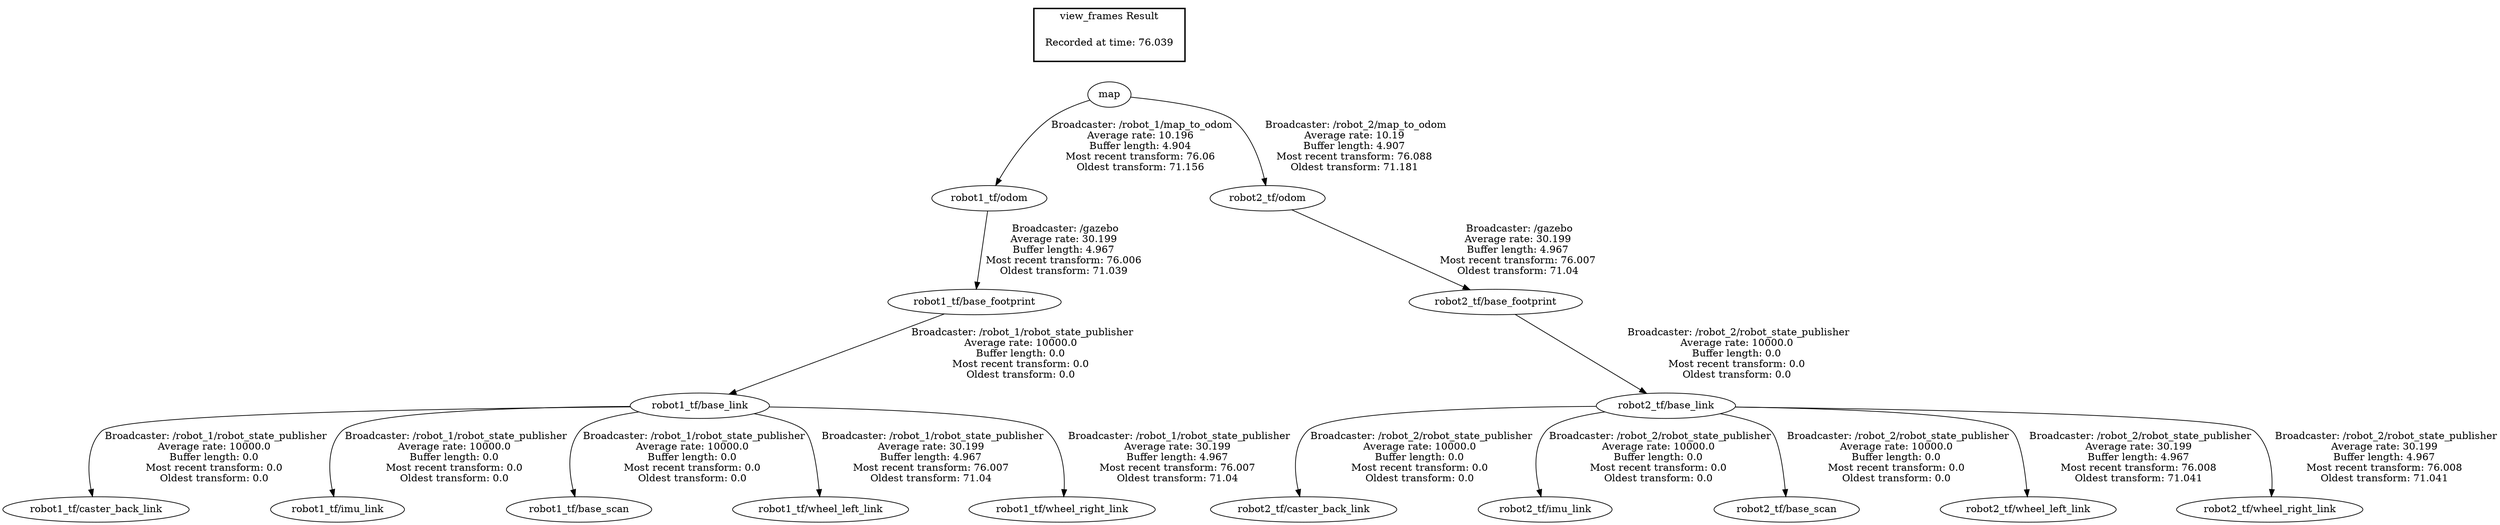 digraph G {
"robot1_tf/base_footprint" -> "robot1_tf/base_link"[label=" Broadcaster: /robot_1/robot_state_publisher\nAverage rate: 10000.0\nBuffer length: 0.0\nMost recent transform: 0.0\nOldest transform: 0.0\n"];
"robot1_tf/odom" -> "robot1_tf/base_footprint"[label=" Broadcaster: /gazebo\nAverage rate: 30.199\nBuffer length: 4.967\nMost recent transform: 76.006\nOldest transform: 71.039\n"];
"robot1_tf/base_link" -> "robot1_tf/caster_back_link"[label=" Broadcaster: /robot_1/robot_state_publisher\nAverage rate: 10000.0\nBuffer length: 0.0\nMost recent transform: 0.0\nOldest transform: 0.0\n"];
"robot1_tf/base_link" -> "robot1_tf/imu_link"[label=" Broadcaster: /robot_1/robot_state_publisher\nAverage rate: 10000.0\nBuffer length: 0.0\nMost recent transform: 0.0\nOldest transform: 0.0\n"];
"robot1_tf/base_link" -> "robot1_tf/base_scan"[label=" Broadcaster: /robot_1/robot_state_publisher\nAverage rate: 10000.0\nBuffer length: 0.0\nMost recent transform: 0.0\nOldest transform: 0.0\n"];
"robot2_tf/base_footprint" -> "robot2_tf/base_link"[label=" Broadcaster: /robot_2/robot_state_publisher\nAverage rate: 10000.0\nBuffer length: 0.0\nMost recent transform: 0.0\nOldest transform: 0.0\n"];
"robot2_tf/odom" -> "robot2_tf/base_footprint"[label=" Broadcaster: /gazebo\nAverage rate: 30.199\nBuffer length: 4.967\nMost recent transform: 76.007\nOldest transform: 71.04\n"];
"robot2_tf/base_link" -> "robot2_tf/caster_back_link"[label=" Broadcaster: /robot_2/robot_state_publisher\nAverage rate: 10000.0\nBuffer length: 0.0\nMost recent transform: 0.0\nOldest transform: 0.0\n"];
"robot2_tf/base_link" -> "robot2_tf/imu_link"[label=" Broadcaster: /robot_2/robot_state_publisher\nAverage rate: 10000.0\nBuffer length: 0.0\nMost recent transform: 0.0\nOldest transform: 0.0\n"];
"robot2_tf/base_link" -> "robot2_tf/base_scan"[label=" Broadcaster: /robot_2/robot_state_publisher\nAverage rate: 10000.0\nBuffer length: 0.0\nMost recent transform: 0.0\nOldest transform: 0.0\n"];
"map" -> "robot1_tf/odom"[label=" Broadcaster: /robot_1/map_to_odom\nAverage rate: 10.196\nBuffer length: 4.904\nMost recent transform: 76.06\nOldest transform: 71.156\n"];
"map" -> "robot2_tf/odom"[label=" Broadcaster: /robot_2/map_to_odom\nAverage rate: 10.19\nBuffer length: 4.907\nMost recent transform: 76.088\nOldest transform: 71.181\n"];
"robot1_tf/base_link" -> "robot1_tf/wheel_left_link"[label=" Broadcaster: /robot_1/robot_state_publisher\nAverage rate: 30.199\nBuffer length: 4.967\nMost recent transform: 76.007\nOldest transform: 71.04\n"];
"robot1_tf/base_link" -> "robot1_tf/wheel_right_link"[label=" Broadcaster: /robot_1/robot_state_publisher\nAverage rate: 30.199\nBuffer length: 4.967\nMost recent transform: 76.007\nOldest transform: 71.04\n"];
"robot2_tf/base_link" -> "robot2_tf/wheel_left_link"[label=" Broadcaster: /robot_2/robot_state_publisher\nAverage rate: 30.199\nBuffer length: 4.967\nMost recent transform: 76.008\nOldest transform: 71.041\n"];
"robot2_tf/base_link" -> "robot2_tf/wheel_right_link"[label=" Broadcaster: /robot_2/robot_state_publisher\nAverage rate: 30.199\nBuffer length: 4.967\nMost recent transform: 76.008\nOldest transform: 71.041\n"];
edge [style=invis];
 subgraph cluster_legend { style=bold; color=black; label ="view_frames Result";
"Recorded at time: 76.039"[ shape=plaintext ] ;
}->"map";
}